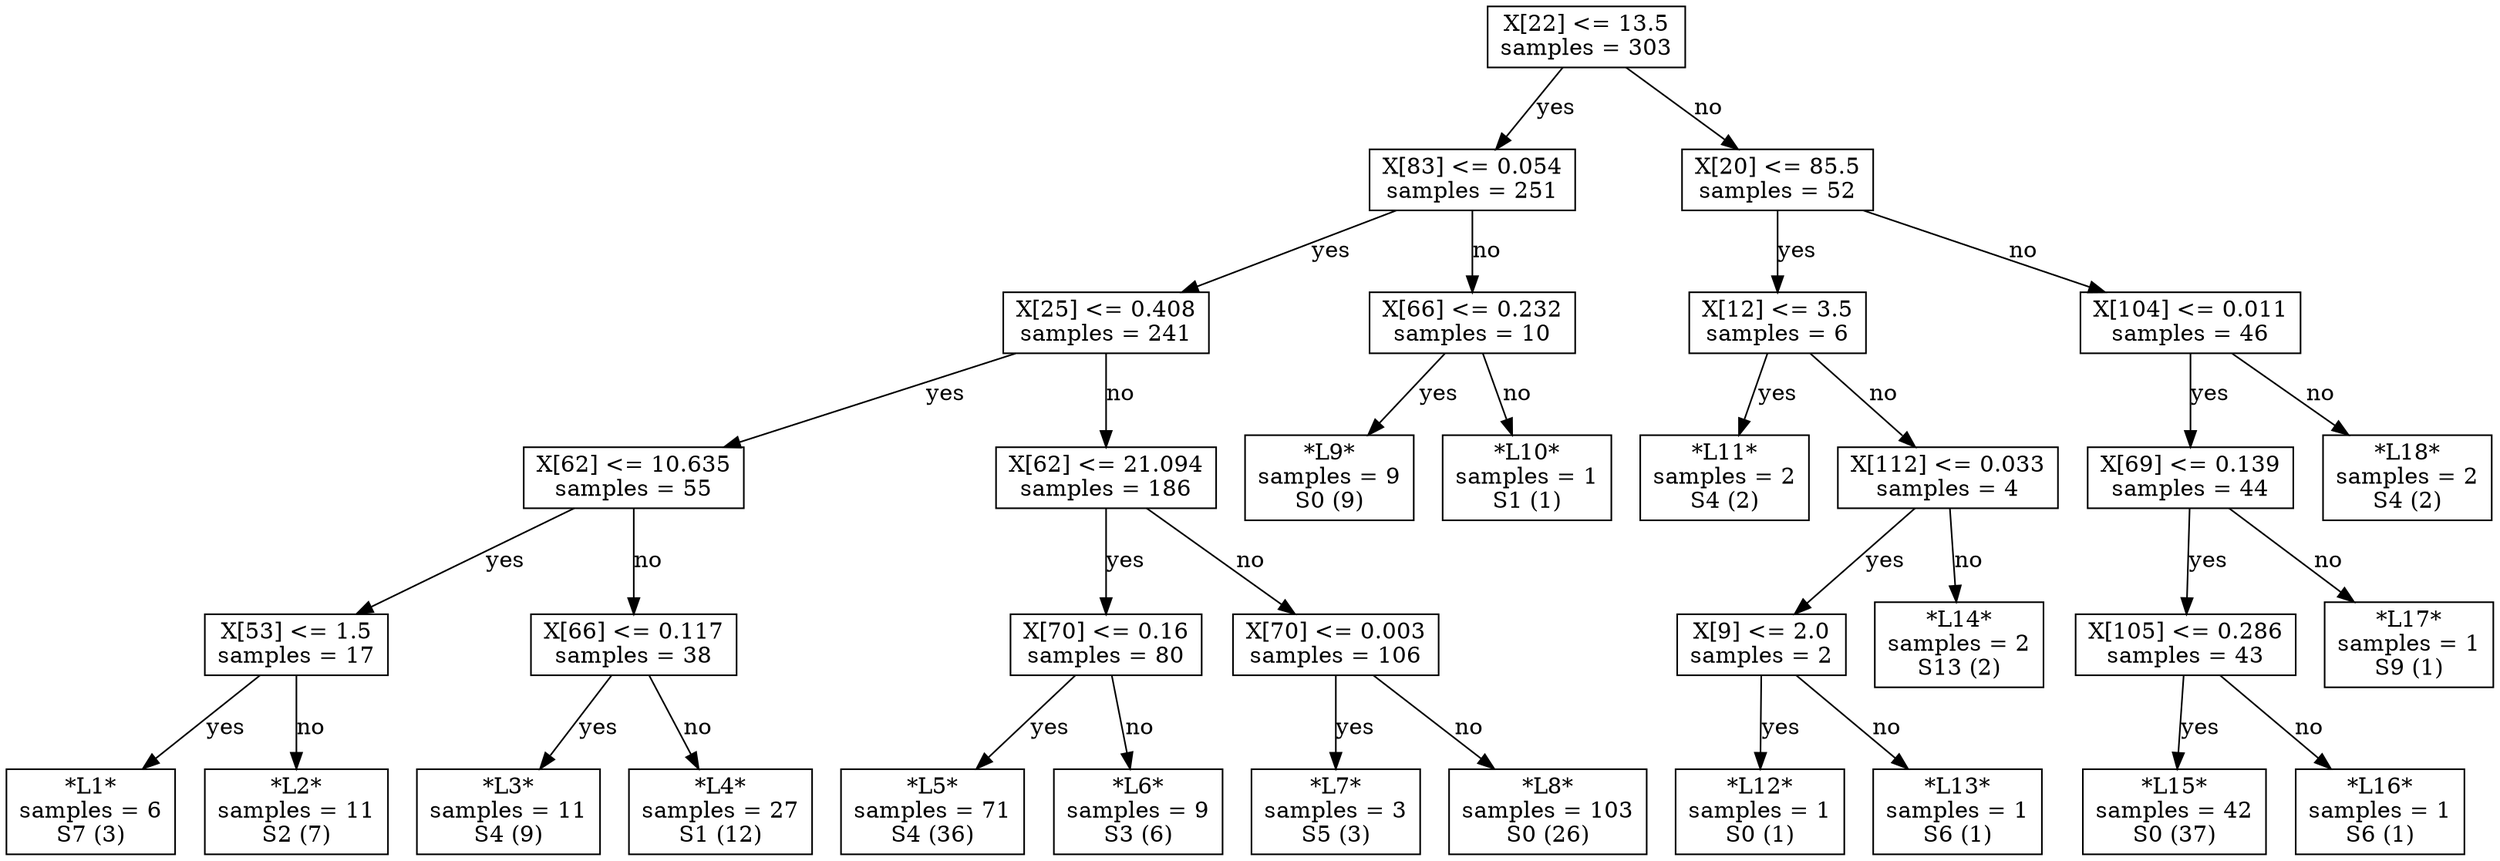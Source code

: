 digraph Tree {
node [shape=box] ;
0 [label="X[22] <= 13.5\nsamples = 303\n"] ;
1 [label="X[83] <= 0.054\nsamples = 251\n"] ;
0 -> 1 [label="yes"];
2 [label="X[25] <= 0.408\nsamples = 241\n"] ;
1 -> 2 [label="yes"];
3 [label="X[62] <= 10.635\nsamples = 55\n"] ;
2 -> 3 [label="yes"];
4 [label="X[53] <= 1.5\nsamples = 17\n"] ;
3 -> 4 [label="yes"];
5 [label="*L1*\nsamples = 6\nS7 (3)\n"] ;
4 -> 5 [label="yes"];
6 [label="*L2*\nsamples = 11\nS2 (7)\n"] ;
4 -> 6 [label="no"];
7 [label="X[66] <= 0.117\nsamples = 38\n"] ;
3 -> 7 [label="no"];
8 [label="*L3*\nsamples = 11\nS4 (9)\n"] ;
7 -> 8 [label="yes"];
9 [label="*L4*\nsamples = 27\nS1 (12)\n"] ;
7 -> 9 [label="no"];
10 [label="X[62] <= 21.094\nsamples = 186\n"] ;
2 -> 10 [label="no"];
11 [label="X[70] <= 0.16\nsamples = 80\n"] ;
10 -> 11 [label="yes"];
12 [label="*L5*\nsamples = 71\nS4 (36)\n"] ;
11 -> 12 [label="yes"];
13 [label="*L6*\nsamples = 9\nS3 (6)\n"] ;
11 -> 13 [label="no"];
14 [label="X[70] <= 0.003\nsamples = 106\n"] ;
10 -> 14 [label="no"];
15 [label="*L7*\nsamples = 3\nS5 (3)\n"] ;
14 -> 15 [label="yes"];
16 [label="*L8*\nsamples = 103\nS0 (26)\n"] ;
14 -> 16 [label="no"];
17 [label="X[66] <= 0.232\nsamples = 10\n"] ;
1 -> 17 [label="no"];
18 [label="*L9*\nsamples = 9\nS0 (9)\n"] ;
17 -> 18 [label="yes"];
19 [label="*L10*\nsamples = 1\nS1 (1)\n"] ;
17 -> 19 [label="no"];
20 [label="X[20] <= 85.5\nsamples = 52\n"] ;
0 -> 20 [label="no"];
21 [label="X[12] <= 3.5\nsamples = 6\n"] ;
20 -> 21 [label="yes"];
22 [label="*L11*\nsamples = 2\nS4 (2)\n"] ;
21 -> 22 [label="yes"];
23 [label="X[112] <= 0.033\nsamples = 4\n"] ;
21 -> 23 [label="no"];
24 [label="X[9] <= 2.0\nsamples = 2\n"] ;
23 -> 24 [label="yes"];
25 [label="*L12*\nsamples = 1\nS0 (1)\n"] ;
24 -> 25 [label="yes"];
26 [label="*L13*\nsamples = 1\nS6 (1)\n"] ;
24 -> 26 [label="no"];
27 [label="*L14*\nsamples = 2\nS13 (2)\n"] ;
23 -> 27 [label="no"];
28 [label="X[104] <= 0.011\nsamples = 46\n"] ;
20 -> 28 [label="no"];
29 [label="X[69] <= 0.139\nsamples = 44\n"] ;
28 -> 29 [label="yes"];
30 [label="X[105] <= 0.286\nsamples = 43\n"] ;
29 -> 30 [label="yes"];
31 [label="*L15*\nsamples = 42\nS0 (37)\n"] ;
30 -> 31 [label="yes"];
32 [label="*L16*\nsamples = 1\nS6 (1)\n"] ;
30 -> 32 [label="no"];
33 [label="*L17*\nsamples = 1\nS9 (1)\n"] ;
29 -> 33 [label="no"];
34 [label="*L18*\nsamples = 2\nS4 (2)\n"] ;
28 -> 34 [label="no"];
}
